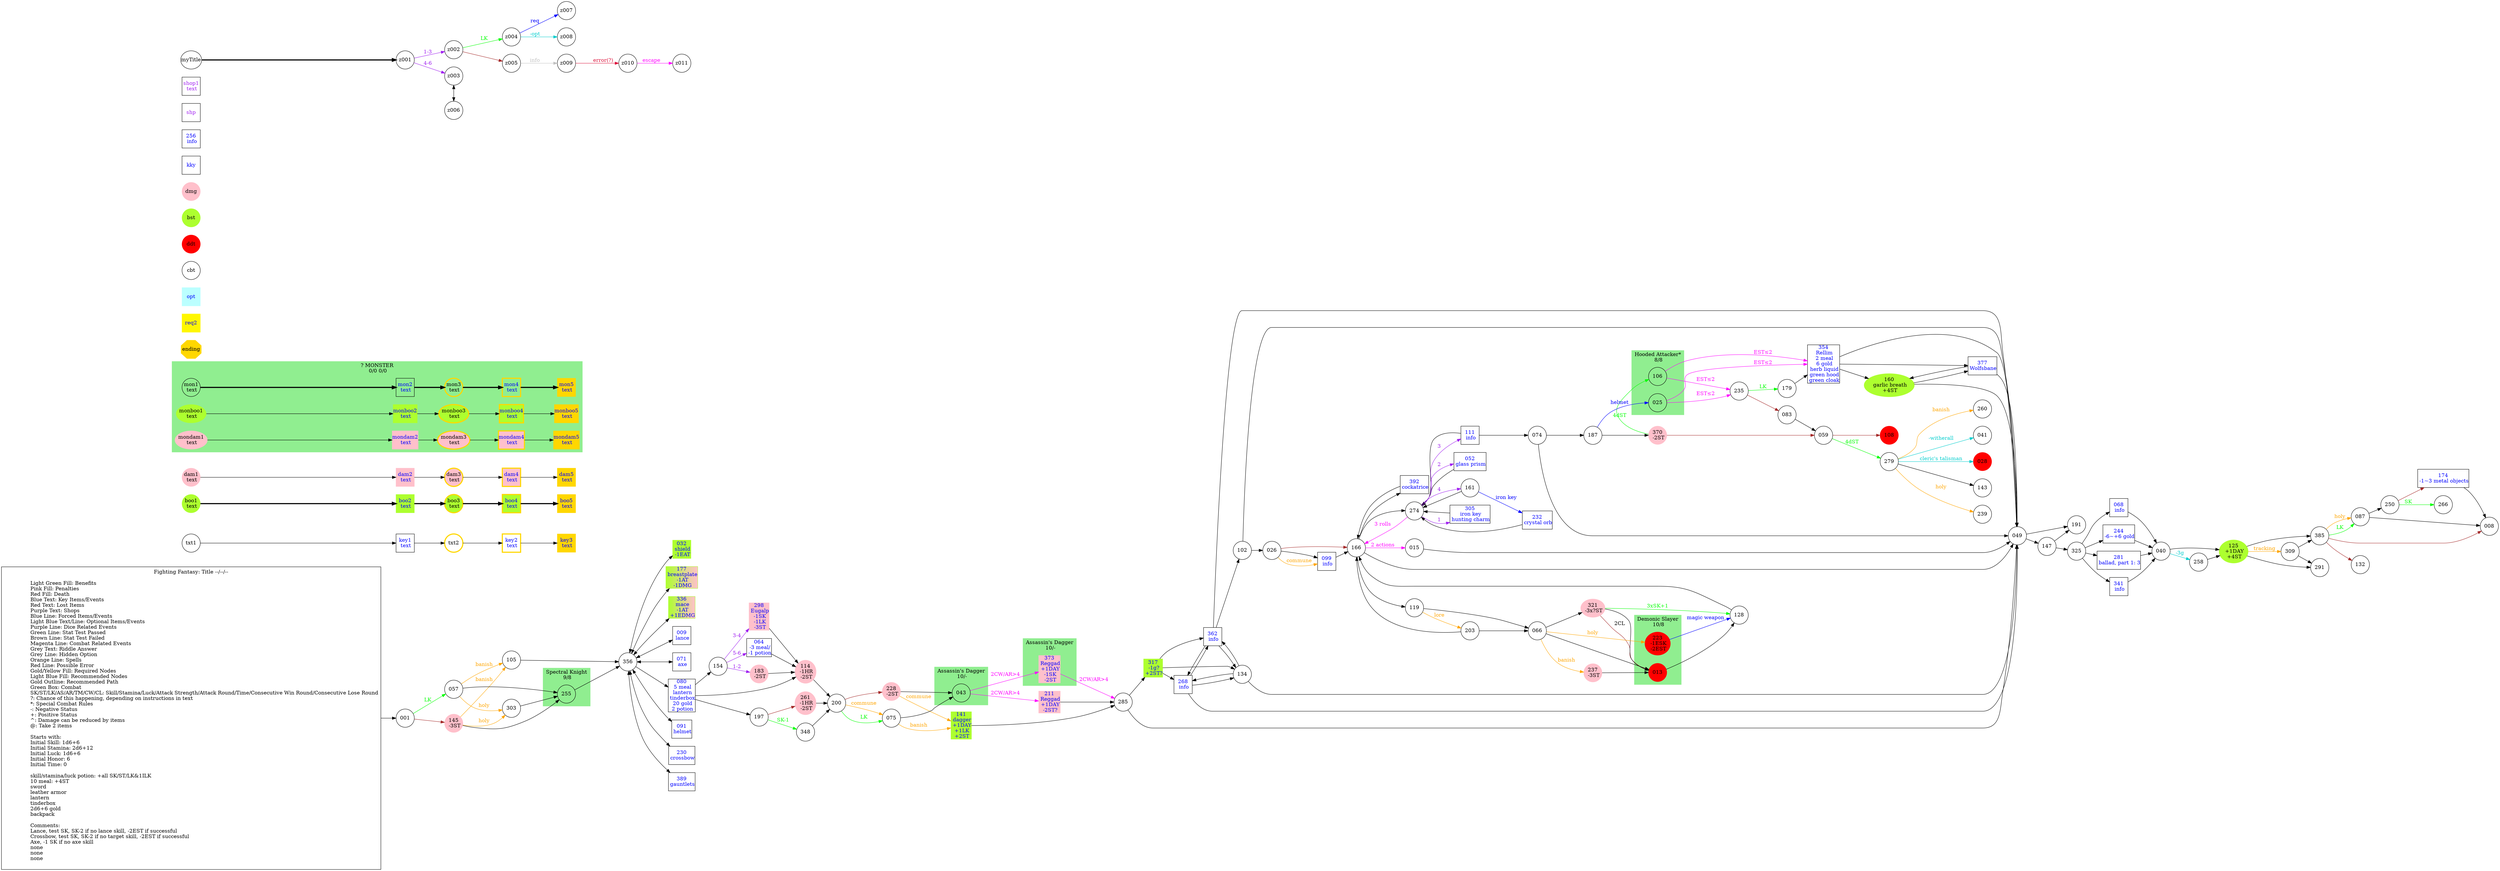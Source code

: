 digraph "Fighting Fantasy: Title" {
	// graph defaults
	rankdir=LR
	mclimit=50
	nodesep=.3 // changes horizontal separation of nodes
	ranksep=.4 // changes vertical separation of nodes
	node [height=.7
		width=.7
		shape=ellipse
		margin=0]
	edge[weight=5]

	// a box for a graph label
	// note that you can override the defaults set above
	title [label = "Fighting Fantasy: Title --/--/--\n\n \
		Light Green Fill: Benefits\l \
		Pink Fill: Penalties\l \
		Red Fill: Death\l \
		Blue Text: Key Items/Events\l \
		Red Text: Lost Items\l \
		Purple Text: Shops\l \
		Blue Line: Forced Items/Events\l \
		Light Blue Text/Line: Optional Items/Events\l \
		Purple Line: Dice Related Events\l \
		Green Line: Stat Test Passed\l \
		Brown Line: Stat Test Failed\l \
		Magenta Line: Combat Related Events\l \
		Grey Text: Riddle Answer\l \
		Grey Line: Hidden Option\l \
		Orange Line: Spells\l \
		Red Line: Possible Error\l \
		Gold/Yellow Fill: Required Nodes\l \
		Light Blue Fill: Recommended Nodes\l \
		Gold Outline: Recommended Path\l \
		Green Box: Combat\l \
		SK/ST/LK/AS/AR/TM/CW/CL: Skill/Stamina/Luck/Attack Strength/Attack Round/Time/Consecutive Win Round/Consecutive Lose Round\l \
		?: Chance of this happening, depending on instructions in text\l \
		*: Special Combat Rules\l \
		-: Negative Status\l \
		+: Positive Status\l \
		^: Damage can be reduced by items\l \
		@: Take 2 items\l\l \
		Starts with:\l \
		Initial Skill: 1d6+6\l \
		Initial Stamina: 2d6+12\l \
		Initial Luck: 1d6+6\l \
		Initial Honor: 6\l \
		Initial Time: 0\l\l \
		skill/stamina/luck potion: +all SK/ST/LK&1ILK\l \
		10 meal: +4ST\l \
		sword\l \
		leather armor\l \
		lantern\l \
		tinderbox\l \
		2d6+6 gold\l \
		backpack\l\l \
		Comments:\l \
		Lance, test SK, SK-2 if no lance skill, -2EST if successful\l \
		Crossbow, test SK, SK-2 if no target skill, -2EST if successful\l \
		Axe, -1 SK if no axe skill\l \
		none\l \
		none\l \
		none\l \
		"
		shape = "box"
		margin = 0.1]

	subgraph Required {
		node [style = "filled" color = "gold" fillcolor = "gold" fontcolor = "blue" shape = "rect"]
		key3
		boo5
		dam5
		monboo5
		mondam5
		mon5
		ending [fontcolor = "black" shape = "octagon"]
	}

	subgraph Required2 {
		node [style = "filled" color = "#FFF700" fillcolor = "#FFF700" fontcolor = "blue" shape = "rect"]
		req2
	}

	subgraph Recommended {
		node [penwidth = 3 color = "gold"]
		txt2
		key2 [shape = "rect" fontcolor = "blue"]
		boo3 [style = "filled" fillcolor = "greenyellow"]
		boo4 [style = "filled" fillcolor = "greenyellow"]
		dam3 [style = "filled" fillcolor = "pink"]
		dam4 [style = "filled" fillcolor = "pink"]
		monboo3 [style = "filled" fillcolor = "greenyellow"]
		monboo4 [style = "filled" fillcolor = "greenyellow"]
		mondam3 [style = "filled" fillcolor = "pink"]
		mondam4 [style = "filled" fillcolor = "pink"]
		mon3
		mon4
	}
	
	subgraph Optional {
		node [style = "filled" color = "paleturquoise1" fillcolor = "paleturquoise1" fontcolor = "blue" shape = "rect"]
		opt
	}

	subgraph Combat {
		style = "filled" color = "palegreen2"
		subgraph cluster_MONSTER {
			label = "? MONSTER\n 0/0 0/0"
			mon1 [label = "\N\n text"]
			mon2 [shape = "rect" fontcolor = "blue" label = "\N\n text"]
			mon3 [label = "\N\n text"]
			mon4 [shape = "rect" fontcolor = "blue" label = "\N\n text"]
			mon5 [shape = "rect" fontcolor = "blue" label = "\N\n text"]
			monboo1 [style = "filled" color = "greenyellow" label = "\N\n text"]
			monboo2 [shape = "rect" style = "filled" color = "greenyellow" fontcolor = "blue" label = "\N\n text"]
			monboo3 [label = "\N\n text"]
			monboo4 [shape = "rect" fontcolor = "blue" label = "\N\n text"]
			monboo5 [shape = "rect" fontcolor = "blue" label = "\N\n text"]
			mondam1 [style = "filled" color = "pink" label = "\N\n text"]
			mondam2 [shape = "rect" style = "filled" color = "pink" fontcolor = "blue" label = "\N\n text"]
			mondam3 [label = "\N\n text"]
			mondam4 [shape = "rect" fontcolor = "blue" label = "\N\n text"]
			mondam5 [shape = "rect" fontcolor = "blue" label = "\N\n text"]
		}
		
		subgraph cluster_SPECTRAL_KNIGHT {
			label = "Spectral Knight\n 9/8"
			255
		}
		
		subgraph cluster_ASSASSIN_S_DAGGER {
			label = "Assassin's Dagger\n 10/-"
			043
		}
		
		subgraph cluster_ASSASSIN_S_DAGGER2 {
			label = "Assassin's Dagger\n 10/-"
			373 [shape = "rect" style = "filled" color = "pink" fontcolor = "blue" label = "\N\n Reggad\n +1DAY\n -1SK\n -2ST"]
		}
		
		subgraph cluster_DEMONIC_SLAYER {
			label = "Demonic Slayer\n 10/8"
			013 [style = "filled" color = "red"]
			223 [style = "filled" color = "red" label = "\N\n -1ESK\n -2EST"]
		}
		
		subgraph cluster_HOODED_ATTACKER {
			label = "Hooded Attacker*\n 8/8"
			025
			106
		}
		
		cbt
	}

	subgraph Death {
		node [style = "filled" color = "red"]
		ddt
		013
		028
		108
		223
	}

	subgraph Boost {
		node [style = "filled" color = "greenyellow"]
		bst
		boo1 [label = "\N\n text"]
		boo2 [shape = "rect" fontcolor = "blue" label = "\N\n text"]
		boo3 [label = "\N\n text"]
		boo4 [shape = "rect" fontcolor = "blue" label = "\N\n text"]
		boo5 [shape = "rect" fontcolor = "blue" label = "\N\n text"]
		032 [shape = "rect" fontcolor = "blue" label = "\N\n shield\n -1EAT"]
		125 [label = "\N\n +1DAY\n +4ST"]
		141 [shape = "rect" fontcolor = "blue" label = "\N\n dagger\n +1DAY\n +1LK\n +2ST"]
		160 [label = "\N\n garlic breath\n +4ST"]
		177 [color = "greenyellow:pink" shape = "rect" fontcolor = "blue" label = "\N\n breastplate\n -1AT\n -1DMG"]
		317 [shape = "rect" fontcolor = "blue" label = "\N\n -1g?\n +2ST?"]
		336 [color = "greenyellow:pink" shape = "rect" fontcolor = "blue" label = "\N\n mace\n -1AT\n +1EDMG"]
	}

	subgraph Damage {
		node [style = "filled" color = "pink"]
		dmg
		dam1 [label = "\N\n text"]
		dam2 [shape = "rect" fontcolor = "blue" label = "\N\n text"]
		dam3 [label = "\N\n text"]
		dam4 [shape = "rect" fontcolor = "blue" label = "\N\n text"]
		dam5 [shape = "rect" fontcolor = "blue" label = "\N\n text"]
		114 [label = "\N\n -1HR\n -2ST"]
		145 [label = "\N\n -3ST"]
		183 [label = "\N\n -2ST"]
		211 [shape = "rect" fontcolor = "blue" label = "\N\n Reggad\n +1DAY\n -2ST?"]
		228 [label = "\N\n -2ST"]
		237 [label = "\N\n -3ST"]
		261 [label = "\N\n -1HR\n -2ST"]
		298 [shape = "rect" fontcolor = "blue" label = "\N\n Eugalp\n -1SK\n -1LK\n -3ST"]
		321 [label = "\N\n -3x?ST"]
		370 [label = "\N\n -2ST"]
	}

	subgraph Key_Item {
		node [fontcolor = "blue" shape = "rect"]
		kky
		key1 [label = "\N\n text"]
		key2 [label = "\N\n text"]
		key3 [label = "\N\n text"]
		009 [label = "\N\n lance"]
		052 [label = "\N\n glass prism"]
		064 [label = "\N\n -3 meal/\n -1 potion"]
		068 [label = "\N\n info" tooltip = "manticore banarask hills"]
		071 [label = "\N\n axe"]
		080 [label = "\N\n 5 meal\n lantern\n tinderbox\n 20 gold\n 2 potion"]
		091 [label = "\N\n helmet"]
		099 [label = "\N\n info" tooltip = "clerics evil / forest in danger / slained by demon"]
		111 [label = "\N\n info" tooltip = "clerics temple havalok / miller spy"]
		174 [label = "\N\n -1~3 metal objects"]
		230 [label = "\N\n crossbow"]
		232 [label = "\N\n crystal orb"]
		244 [label = "\N\n -6~+6 gold"]
		256 [label = "\N\n info" tooltip = "beware beast that are men / heel warrior of stone / forest of skull"]
		268 [label = "\N\n info" tooltip = "priest ghost graveyard / end of hiding blood moon / druid dark rites forest / robbers countryside"]
		281 [label = "\N\n ballad, part 1: 3"]
		305 [label = "\N\n iron key\n hunting charm"]
		341 [label = "\N\n info" tooltip = "tapestry tree people"]
		354 [label = "\N\n Rellim\n 2 meal\n 6 gold\n herb liquid\n green hood\n green cloak"]
		362 [label = "\N\n info" tooltip = "herluin west"]
		377 [label = "\N\n Wolfsbane"]
		389 [label = "\N\n gauntlets"]
		392 [label = "\N\n cockatrice"]
	}
	
	subgraph Shop {
		node [fontcolor = "purple" shape = "rect"]
		shp
		shop1 [label = "\N\n text"]
	}

	mon1 -> mon2 -> mon3 -> mon4 -> mon5 [penwidth = 3]
	boo1 -> boo2 -> boo3 -> boo4 -> boo5 [penwidth = 3]
	dam1 -> dam2 -> dam3 -> dam4 -> dam5
	txt1 -> key1 -> txt2 -> key2 -> key3
	monboo1 -> monboo2 -> monboo3 -> monboo4 -> monboo5
	mondam1 -> mondam2 -> mondam3 -> mondam4 -> mondam5

	myTitle -> z001 [penwidth = 3]
	z001 -> z002 [color = "purple" fontcolor = "purple" label = "1-3"]
	z001 -> z003 [color = "purple" fontcolor = "purple" label = "4-6"]
	z002 -> z004 [color = "green" fontcolor = "green" label = "LK"]
	z002 -> z005 [color = "brown"]
	z003 -> z006 [dir = "both"]
	z004 -> z007 [color = "blue" fontcolor = "blue" label = "req"]
	z004 -> z008 [color = "cyan3" fontcolor = "cyan3" label = "-opt"]
	z005 -> z009 [color = "grey" fontcolor = "grey" label = "info"]
	z009 -> z010 [color = "crimson" fontcolor = "crimson" label = "error(?)"]
	z010 -> z011 [color = "magenta" fontcolor = "magenta" label = "escape"]
	{
		rank = same
		z003
		z006
	}
	title -> 001
	001 -> 057 [color = "green" fontcolor = "green" label = "LK"]
	001 -> 145 [color = "brown"]
//	002 -> 
//	003 -> 
//	004 -> 
//	005 -> 
//	006 -> 
//	007 -> 
//	008 -> 
//	009 -> 
//	010 -> 
//	011 -> 
//	012 -> 
	013 -> 128
//	014 -> 
	015 -> 049
//	016 -> 
//	017 -> 
//	018 -> 
//	019 -> 
//	020 -> 
//	021 -> 
//	022 -> 
//	023 -> 
//	024 -> 
	025 -> 235 [color = "magenta" fontcolor = "magenta" label = "EST&le;2"]
	025 -> 354 [color = "magenta" fontcolor = "magenta" label = "EST&le;2"]
	026 -> 099
	026 -> 099 [color = "orange" fontcolor = "orange" label = "commune"]
	026 -> 166 [color = "brown"]
//	027 -> 
//	029 -> 
//	030 -> 
//	031 -> 
//	032 -> 
//	033 -> 
//	034 -> 
//	035 -> 
//	036 -> 
//	037 -> 
//	038 -> 
//	039 -> 
	040 -> 258 [color = "cyan3" fontcolor = "cyan3" label = "-3g"]
	040 -> 125
//	041 -> 
//	042 -> 
	043 -> 373 [color = "magenta" fontcolor = "magenta" label = "2CW/AR>4"]
	043 -> 211 [color = "magenta" fontcolor = "magenta" label = "2CW/AR>4"]
//	044 -> 
//	045 -> 
//	046 -> 
//	047 -> 
//	048 -> 
	049 -> 147
	049 -> 191
//	050 -> 
//	051 -> 
	052 -> 274
//	053 -> 
//	054 -> 
//	055 -> 
//	056 -> 
	057 -> 105 [color = "orange" fontcolor = "orange" label = "banish"]
	057 -> 303 [color = "orange" fontcolor = "orange" label = "holy"]
	057 -> 255
//	058 -> 
	059 -> 279 [color = "green" fontcolor = "green" label = "4dST"]
	059 -> 108 [color = "brown"]
//	060 -> 
//	061 -> 
//	062 -> 
//	063 -> 
	064 -> 114
//	065 -> 
	066 -> 223 [color = "orange" fontcolor = "orange" label = "holy"]
	066 -> 237 [color = "orange" fontcolor = "orange" label = "banish"]
	066 -> 321
	066 -> 013
//	067 -> 
	068 -> 040
//	069 -> 
//	070 -> 
//	071 -> 
//	072 -> 
//	073 -> 
	074 -> 187
	074 -> 049
	075 -> 141 [color = "orange" fontcolor = "orange" label = "banish"]
	075 -> 043
//	076 -> 
//	077 -> 
//	078 -> 
//	079 -> 
	080 -> 114
	080 -> 154
	080 -> 197
//	081 -> 
//	082 -> 
	083 -> 059
//	084 -> 
//	085 -> 
//	086 -> 
	087 -> 250
	087 -> 008
//	088 -> 
//	089 -> 
//	090 -> 
//	091 -> 
//	092 -> 
//	093 -> 
//	094 -> 
//	095 -> 
//	096 -> 
//	097 -> 
//	098 -> 
	099 -> 166
//	100 -> 
//	101 -> 
	102 -> 026
	102 -> 049
//	103 -> 
//	104 -> 
	105 -> 356
	106 -> 235 [color = "magenta" fontcolor = "magenta" label = "EST&le;2"]
	106 -> 354 [color = "magenta" fontcolor = "magenta" label = "EST&le;2"]
//	107 -> 
//	109 -> 
//	110 -> 
	111 -> 074
	111 -> 274
//	112 -> 
//	113 -> 
	114 -> 200
//	115 -> 
//	116 -> 
//	117 -> 
//	118 -> 
	119 -> 203 [color = "orange" fontcolor = "orange" label = "lore"]
	119 -> 066
//	120 -> 
//	121 -> 
//	122 -> 
//	123 -> 
//	124 -> 
	125 -> 309 [color = "orange" fontcolor = "orange" label = "tracking"]
	125 -> 385
	125 -> 291
//	126 -> 
//	127 -> 
	128 -> 166
//	129 -> 
//	130 -> 
//	131 -> 
//	132 -> 
//	133 -> 
	134 -> 362
	134 -> 268
	134 -> 049
//	135 -> 
//	136 -> 
//	137 -> 
//	138 -> 
//	139 -> 
//	140 -> 
	141 -> 285
//	142 -> 
//	143 -> 
//	144 -> 
	145 -> 105 [color = "orange" fontcolor = "orange" label = "banish"]
	145 -> 303 [color = "orange" fontcolor = "orange" label = "holy"]
	145 -> 255
//	146 -> 
	147 -> 325
	147 -> 191
//	148 -> 
//	149 -> 
//	150 -> 
//	151 -> 
//	152 -> 
//	153 -> 
	154 -> 183 [color = "purple" fontcolor = "purple" label = "1-2"]
	154 -> 298 [color = "purple" fontcolor = "purple" label = "3-4"]
	154 -> 064 [color = "purple" fontcolor = "purple" label = "5-6"]
//	155 -> 
//	156 -> 
//	157 -> 
//	158 -> 
//	159 -> 
	160 -> 377
	160 -> 049
	161 -> 232 [color = "blue" fontcolor = "blue" label = "iron key"]
	161 -> 274
//	162 -> 
//	163 -> 
//	164 -> 
//	165 -> 
	166 -> 015 [color = "magenta" fontcolor = "magenta" label = "2 actions"]
	166 -> 119
	166 -> 392
	166 -> 274
	166 -> 049
//	167 -> 
//	168 -> 
//	169 -> 
//	170 -> 
//	171 -> 
//	172 -> 
//	173 -> 
	174 -> 008
//	175 -> 
//	176 -> 
//	177 -> 
//	178 -> 
	179 -> 354
//	180 -> 
//	181 -> 
//	182 -> 
	183 -> 114
//	184 -> 
//	185 -> 
//	186 -> 
	187 -> 025 [color = "blue" fontcolor = "blue" label = "helmet"]
	187 -> 370
//	188 -> 
//	189 -> 
//	190 -> 
//	191 -> 
//	192 -> 
//	193 -> 
//	194 -> 
//	195 -> 
//	196 -> 
	197 -> 348 [color = "green" fontcolor = "green" label = "SK-1"]
	197 -> 261 [color = "brown"]
//	198 -> 
//	199 -> 
	200 -> 075 [color = "orange" fontcolor = "orange" label = "commune"]
	200 -> 075 [color = "green" fontcolor = "green" label = "LK"]
	200 -> 228 [color = "brown"]
//	201 -> 
//	202 -> 
	203 -> 166
	203 -> 066
//	204 -> 
//	205 -> 
//	206 -> 
//	207 -> 
//	208 -> 
//	209 -> 
//	210 -> 
	211 -> 285
//	212 -> 
//	213 -> 
//	214 -> 
//	215 -> 
//	216 -> 
//	217 -> 
//	218 -> 
//	219 -> 
//	220 -> 
//	221 -> 
//	222 -> 
	223 -> 128 [color = "blue" fontcolor = "blue" label = "magic weapon"]
//	224 -> 
//	225 -> 
//	226 -> 
//	227 -> 
	228 -> 141 [color = "orange" fontcolor = "orange" label = "commune"]
	228 -> 043
//	229 -> 
//	230 -> 
//	231 -> 
	232 -> 274
//	233 -> 
//	234 -> 
	235 -> 179 [color = "green" fontcolor = "green" label = "LK"]
	235 -> 083 [color = "brown"]
//	236 -> 
	237 -> 013
//	238 -> 
//	239 -> 
//	240 -> 
//	241 -> 
//	242 -> 
//	243 -> 
	244 -> 040
//	245 -> 
//	246 -> 
//	247 -> 
//	248 -> 
//	249 -> 
	250 -> 266 [color = "green" fontcolor = "green" label = "SK"]
	250 -> 174 [color = "brown"]
//	251 -> 
//	252 -> 
//	253 -> 
//	254 -> 
	255 -> 356
//	256 -> 
//	257 -> 
	258 -> 125
//	259 -> 
//	260 -> 
	261 -> 200
//	262 -> 
//	263 -> 
//	264 -> 
//	265 -> 
//	266 -> 
//	267 -> 
	268 -> 362
	268 -> 134
	268 -> 049
//	269 -> 
//	270 -> 
//	271 -> 
//	272 -> 
//	273 -> 
	274 -> 305 [color = "purple" fontcolor = "purple" label = "1"]
	274 -> 052 [color = "purple" fontcolor = "purple" label = "2"]
	274 -> 111 [color = "purple" fontcolor = "purple" label = "3"]
	274 -> 161 [color = "purple" fontcolor = "purple" label = "4"]
	274 -> 166 [color = "magenta" fontcolor = "magenta" label = "3 rolls"]
//	275 -> 
//	276 -> 
//	277 -> 
//	278 -> 
	279 -> 143
	279 -> 239 [color = "orange" fontcolor = "orange" label = "holy"]
	279 -> 260 [color = "orange" fontcolor = "orange" label = "banish"]
	279 -> 028 [color = "cyan3" fontcolor = "cyan3" label = "cleric's talisman"]
	279 -> 041 [color = "cyan3" fontcolor = "cyan3" label = "-witherall"]
//	280 -> 
	281 -> 040
//	282 -> 
//	283 -> 
//	284 -> 
	285 -> 317
	285 -> 049
//	286 -> 
//	287 -> 
//	288 -> 
//	289 -> 
//	290 -> 
//	291 -> 
//	292 -> 
//	293 -> 
//	294 -> 
//	295 -> 
//	296 -> 
//	297 -> 
	298 -> 114
//	299 -> 
//	300 -> 
//	301 -> 
//	302 -> 
	303 -> 255
//	304 -> 
	305 -> 274
//	306 -> 
//	307 -> 
//	308 -> 
	309 -> 385
	309 -> 291
//	310 -> 
//	311 -> 
//	312 -> 
//	313 -> 
//	314 -> 
//	315 -> 
//	316 -> 
	317 -> 362
	317 -> 268
	317 -> 134
//	318 -> 
//	319 -> 
//	320 -> 
	321 -> 128 [color = "green" fontcolor = "green" label = "3xSK+1"]
	321 -> 013 [color = "brown" label = "2CL"]
	321 -> 013
//	322 -> 
//	323 -> 
//	324 -> 
	325 -> 341
	325 -> 244
	325 -> 068
	325 -> 281
//	326 -> 
//	327 -> 
//	328 -> 
//	329 -> 
//	330 -> 
//	331 -> 
//	332 -> 
//	333 -> 
//	334 -> 
//	335 -> 
//	336 -> 
//	337 -> 
//	338 -> 
//	339 -> 
//	340 -> 
	341 -> 040
//	342 -> 
//	343 -> 
//	344 -> 
//	345 -> 
//	346 -> 
//	347 -> 
	348 -> 200
//	349 -> 
//	350 -> 
//	351 -> 
//	352 -> 
//	353 -> 
	354 -> 377
	354 -> 160
	354 -> 049
//	355 -> 
	356 -> 336 [dir = both]
	356 -> 009 [dir = both]
	356 -> 230 [dir = both]
	356 -> 071 [dir = both]
	356 -> 032 [dir = both]
	356 -> 177 [dir = both]
	356 -> 091 [dir = both]
	356 -> 389 [dir = both]
	356 -> 080
//	357 -> 
//	358 -> 
//	359 -> 
//	360 -> 
//	361 -> 
	362 -> 102
	362 -> 268
	362 -> 134
	362 -> 049
//	363 -> 
//	364 -> 
//	365 -> 
//	366 -> 
//	367 -> 
//	368 -> 
//	369 -> 
	370 -> 106 [color = "green" fontcolor = "green" label = "4dST"]
	370 -> 059 [color = "brown"]
//	371 -> 
//	372 -> 
	373 -> 285 [color = "magenta" fontcolor = "magenta" label = "2CW/AR>4"]
//	374 -> 
//	375 -> 
//	376 -> 
	377 -> 160
	377 -> 049
//	378 -> 
//	379 -> 
//	380 -> 
//	381 -> 
//	382 -> 
//	383 -> 
//	384 -> 
	385 -> 087 [color = "orange" fontcolor = "orange" label = "holy"]
	385 -> 087 [color = "green" fontcolor = "green" label = "LK"]
	385 -> 008 [color = "brown"]
	385 -> 132 [color = "brown"]
//	386 -> 
//	387 -> 
//	388 -> 
//	389 -> 
//	390 -> 
//	391 -> 
	392 -> 166
//	393 -> 
//	394 -> 
//	395 -> 
//	396 -> 
//	397 -> 
//	398 -> 
//	399 -> 
//	400 -> 
}
